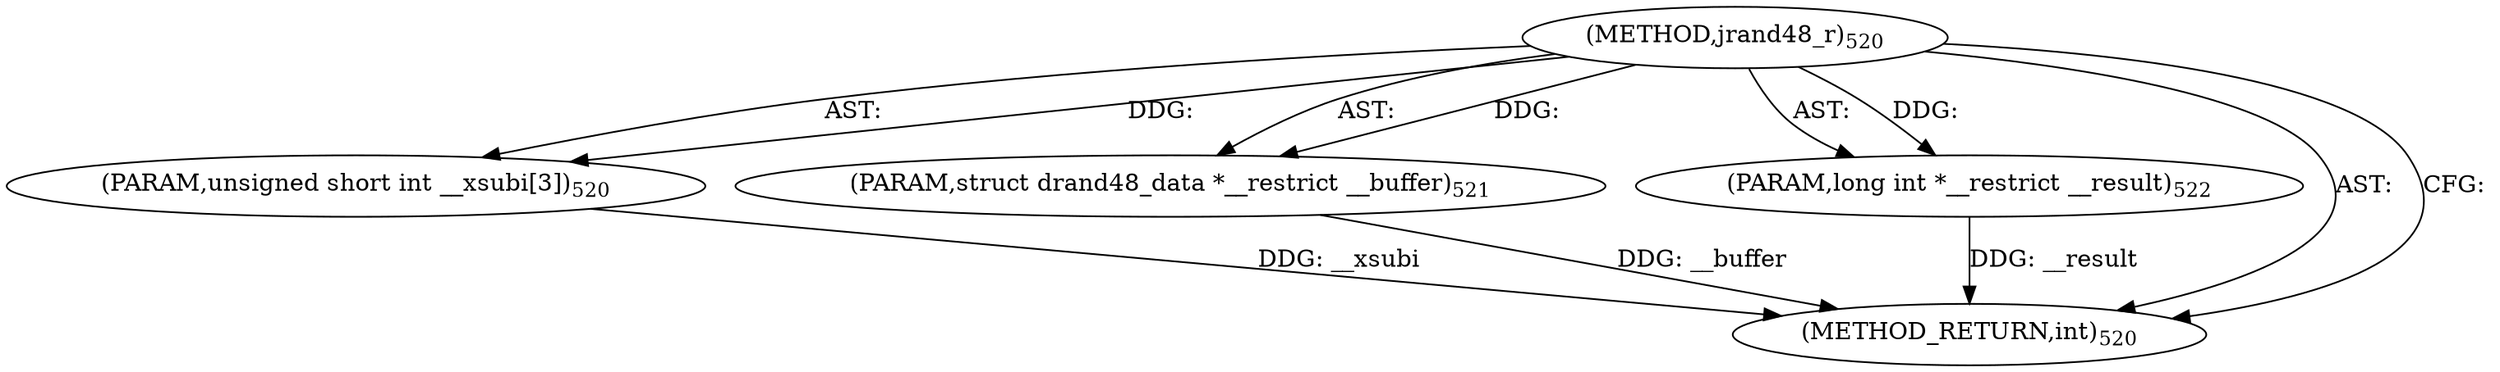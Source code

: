 digraph "jrand48_r" {  
"4820" [label = <(METHOD,jrand48_r)<SUB>520</SUB>> ]
"4821" [label = <(PARAM,unsigned short int __xsubi[3])<SUB>520</SUB>> ]
"4822" [label = <(PARAM,struct drand48_data *__restrict __buffer)<SUB>521</SUB>> ]
"4823" [label = <(PARAM,long int *__restrict __result)<SUB>522</SUB>> ]
"4824" [label = <(METHOD_RETURN,int)<SUB>520</SUB>> ]
  "4820" -> "4821"  [ label = "AST: "] 
  "4820" -> "4822"  [ label = "AST: "] 
  "4820" -> "4823"  [ label = "AST: "] 
  "4820" -> "4824"  [ label = "AST: "] 
  "4820" -> "4824"  [ label = "CFG: "] 
  "4821" -> "4824"  [ label = "DDG: __xsubi"] 
  "4822" -> "4824"  [ label = "DDG: __buffer"] 
  "4823" -> "4824"  [ label = "DDG: __result"] 
  "4820" -> "4821"  [ label = "DDG: "] 
  "4820" -> "4822"  [ label = "DDG: "] 
  "4820" -> "4823"  [ label = "DDG: "] 
}
